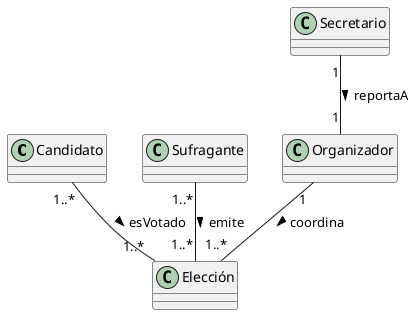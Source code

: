 @startuml
title Diagrama de Clases Básico: Proceso de Votación

@startuml DiagramaDeClasesBasico

class Candidato
class Sufragante
class Secretario
class Organizador
class Elección

Candidato "1..*" -- "1..*" Elección : esVotado >
Sufragante "1..*" -- "1..*" Elección : emite >
Secretario "1" -- "1" Organizador : reportaA >
Organizador "1" -- "1..*" Elección : coordina >


@enduml